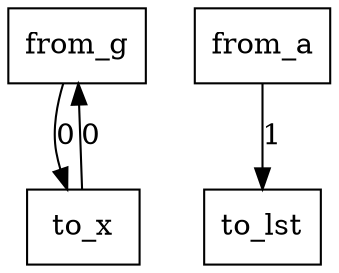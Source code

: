 digraph {
    graph [rankdir=TB
          ,bgcolor=transparent];
    node [shape=box
         ,fillcolor=white
         ,style=filled];
    0 [label=<from_g>];
    1 [label=<from_a>];
    2 [label=<to_x>];
    3 [label=<to_lst>];
    0 -> 2 [label=0];
    1 -> 3 [label=1];
    2 -> 0 [label=0];
}